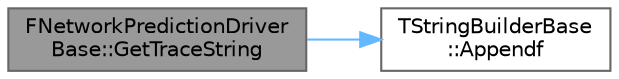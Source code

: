 digraph "FNetworkPredictionDriverBase::GetTraceString"
{
 // INTERACTIVE_SVG=YES
 // LATEX_PDF_SIZE
  bgcolor="transparent";
  edge [fontname=Helvetica,fontsize=10,labelfontname=Helvetica,labelfontsize=10];
  node [fontname=Helvetica,fontsize=10,shape=box,height=0.2,width=0.4];
  rankdir="LR";
  Node1 [id="Node000001",label="FNetworkPredictionDriver\lBase::GetTraceString",height=0.2,width=0.4,color="gray40", fillcolor="grey60", style="filled", fontcolor="black",tooltip=" "];
  Node1 -> Node2 [id="edge1_Node000001_Node000002",color="steelblue1",style="solid",tooltip=" "];
  Node2 [id="Node000002",label="TStringBuilderBase\l::Appendf",height=0.2,width=0.4,color="grey40", fillcolor="white", style="filled",URL="$d6/dbc/classTStringBuilderBase.html#a2524b12a1ea0dabed1bb19a03e123c51",tooltip="Appends to the string builder similarly to how classic sprintf works."];
}
